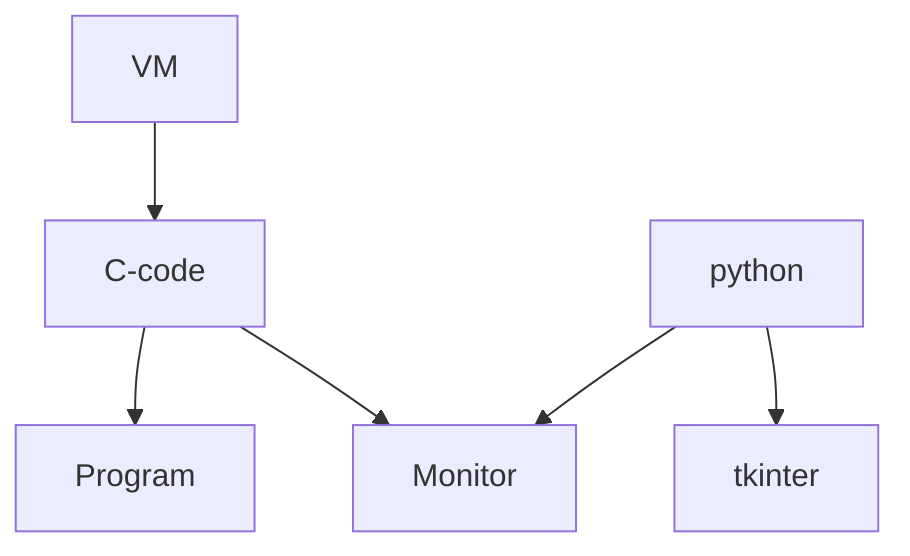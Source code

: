 graph TD;
    VM-->C-code
    C-code-->Program;
    C-code-->Monitor;
    python-->Monitor;
    python-->tkinter